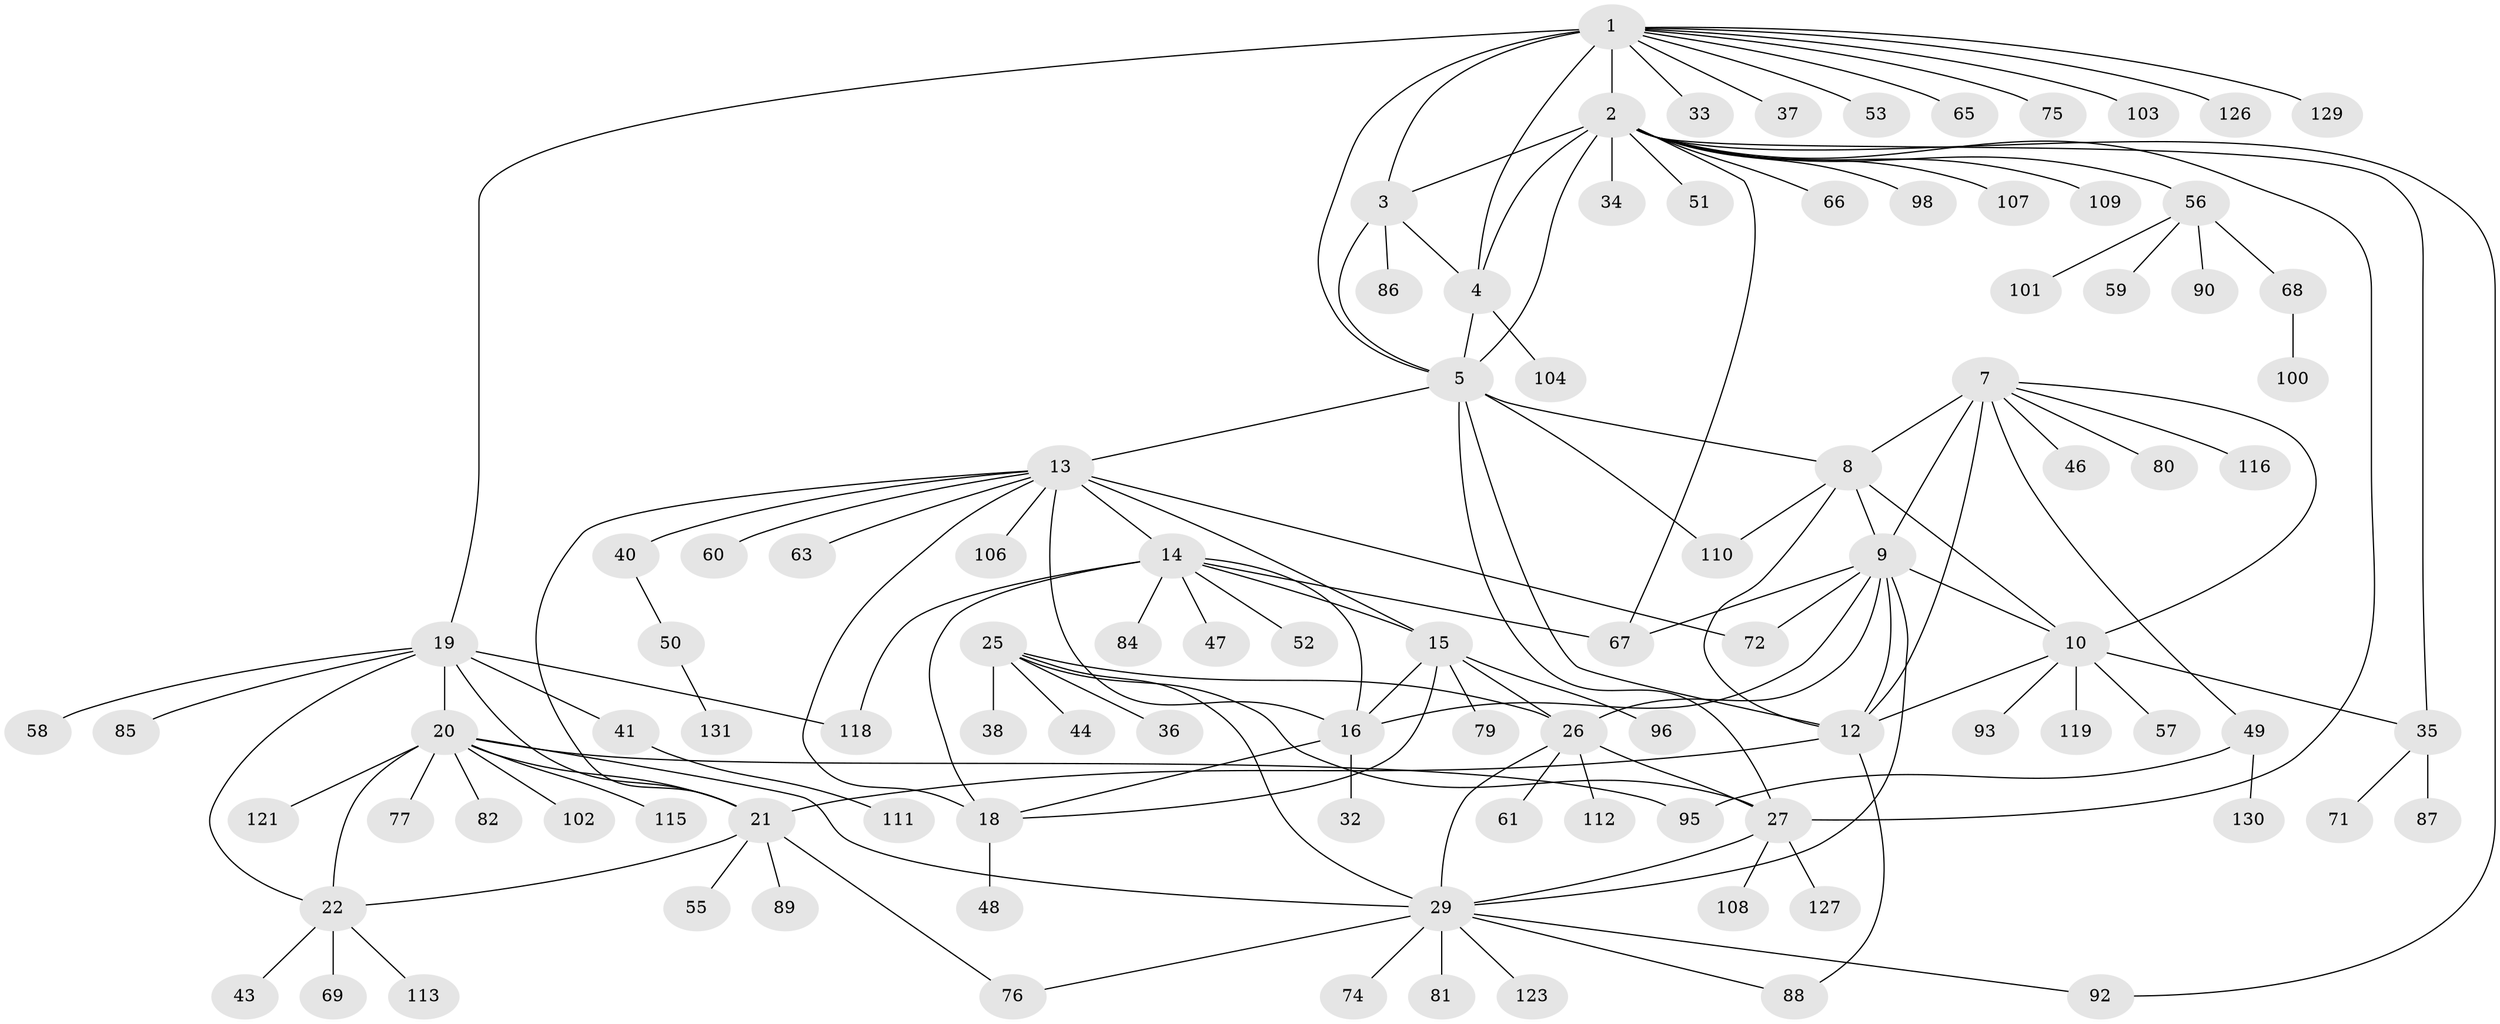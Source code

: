 // original degree distribution, {8: 0.030534351145038167, 16: 0.007633587786259542, 7: 0.030534351145038167, 6: 0.030534351145038167, 10: 0.022900763358778626, 11: 0.030534351145038167, 5: 0.015267175572519083, 9: 0.06870229007633588, 1: 0.549618320610687, 4: 0.015267175572519083, 2: 0.19083969465648856, 3: 0.007633587786259542}
// Generated by graph-tools (version 1.1) at 2025/42/03/06/25 10:42:14]
// undirected, 101 vertices, 143 edges
graph export_dot {
graph [start="1"]
  node [color=gray90,style=filled];
  1 [super="+6"];
  2 [super="+97"];
  3 [super="+105"];
  4;
  5 [super="+45"];
  7 [super="+11"];
  8 [super="+54"];
  9 [super="+42"];
  10 [super="+39"];
  12;
  13 [super="+17"];
  14 [super="+31"];
  15 [super="+99"];
  16;
  18;
  19 [super="+24"];
  20 [super="+23"];
  21 [super="+78"];
  22 [super="+70"];
  25 [super="+122"];
  26 [super="+28"];
  27 [super="+64"];
  29 [super="+30"];
  32;
  33;
  34;
  35;
  36;
  37;
  38;
  40;
  41 [super="+62"];
  43;
  44;
  46;
  47;
  48;
  49 [super="+91"];
  50 [super="+83"];
  51;
  52;
  53;
  55 [super="+114"];
  56 [super="+94"];
  57 [super="+117"];
  58 [super="+124"];
  59;
  60;
  61;
  63 [super="+128"];
  65;
  66;
  67 [super="+73"];
  68;
  69;
  71;
  72;
  74;
  75;
  76;
  77;
  79;
  80;
  81;
  82;
  84;
  85;
  86;
  87;
  88;
  89 [super="+125"];
  90;
  92;
  93;
  95;
  96;
  98;
  100;
  101;
  102;
  103;
  104;
  106;
  107;
  108;
  109;
  110;
  111;
  112 [super="+120"];
  113;
  115;
  116;
  118;
  119;
  121;
  123;
  126;
  127;
  129;
  130;
  131;
  1 -- 2 [weight=2];
  1 -- 3 [weight=2];
  1 -- 4 [weight=2];
  1 -- 5 [weight=2];
  1 -- 37;
  1 -- 65;
  1 -- 75;
  1 -- 33;
  1 -- 129;
  1 -- 103;
  1 -- 19;
  1 -- 53;
  1 -- 126;
  2 -- 3;
  2 -- 4;
  2 -- 5;
  2 -- 27;
  2 -- 34;
  2 -- 35;
  2 -- 51;
  2 -- 56;
  2 -- 66;
  2 -- 67;
  2 -- 92;
  2 -- 98;
  2 -- 109;
  2 -- 107;
  3 -- 4;
  3 -- 5;
  3 -- 86;
  4 -- 5;
  4 -- 104;
  5 -- 12;
  5 -- 13;
  5 -- 110;
  5 -- 8;
  5 -- 27;
  7 -- 8 [weight=2];
  7 -- 9 [weight=2];
  7 -- 10 [weight=2];
  7 -- 12 [weight=2];
  7 -- 46;
  7 -- 80;
  7 -- 49;
  7 -- 116;
  8 -- 9;
  8 -- 10;
  8 -- 12;
  8 -- 110;
  9 -- 10;
  9 -- 12;
  9 -- 16;
  9 -- 67;
  9 -- 72;
  9 -- 26;
  9 -- 29;
  10 -- 12;
  10 -- 35;
  10 -- 57;
  10 -- 119;
  10 -- 93;
  12 -- 21;
  12 -- 88;
  13 -- 14 [weight=2];
  13 -- 15 [weight=2];
  13 -- 16 [weight=2];
  13 -- 18 [weight=2];
  13 -- 40;
  13 -- 106;
  13 -- 72;
  13 -- 21;
  13 -- 60;
  13 -- 63;
  14 -- 15;
  14 -- 16;
  14 -- 18;
  14 -- 47;
  14 -- 52;
  14 -- 84;
  14 -- 118;
  14 -- 67;
  15 -- 16;
  15 -- 18;
  15 -- 79;
  15 -- 96;
  15 -- 26;
  16 -- 18;
  16 -- 32;
  18 -- 48;
  19 -- 20 [weight=4];
  19 -- 21 [weight=2];
  19 -- 22 [weight=2];
  19 -- 41;
  19 -- 85;
  19 -- 118;
  19 -- 58;
  20 -- 21 [weight=2];
  20 -- 22 [weight=2];
  20 -- 29;
  20 -- 77;
  20 -- 95;
  20 -- 115;
  20 -- 121;
  20 -- 82;
  20 -- 102;
  21 -- 22;
  21 -- 55;
  21 -- 76;
  21 -- 89;
  22 -- 43;
  22 -- 69;
  22 -- 113;
  25 -- 26 [weight=2];
  25 -- 27;
  25 -- 29 [weight=2];
  25 -- 36;
  25 -- 38;
  25 -- 44;
  26 -- 27 [weight=2];
  26 -- 29 [weight=4];
  26 -- 112;
  26 -- 61;
  27 -- 29 [weight=2];
  27 -- 108;
  27 -- 127;
  29 -- 74;
  29 -- 76;
  29 -- 88;
  29 -- 92;
  29 -- 123;
  29 -- 81;
  35 -- 71;
  35 -- 87;
  40 -- 50;
  41 -- 111;
  49 -- 95;
  49 -- 130;
  50 -- 131;
  56 -- 59;
  56 -- 68;
  56 -- 90;
  56 -- 101;
  68 -- 100;
}

